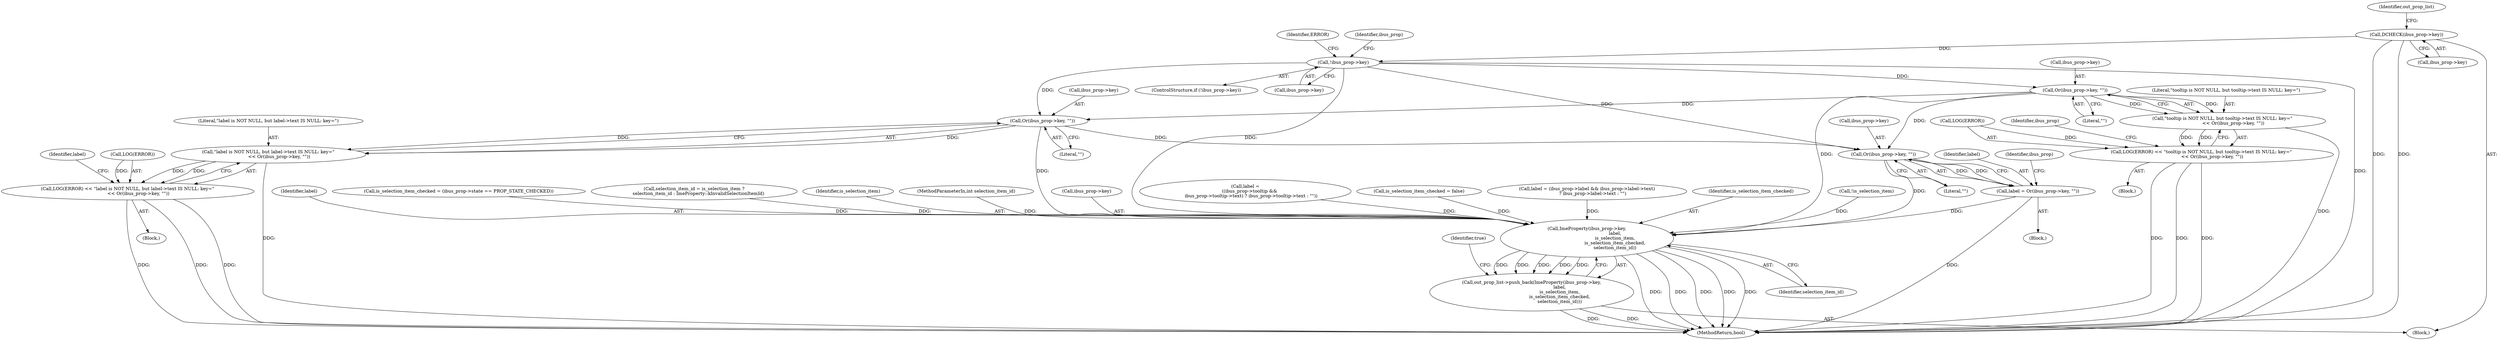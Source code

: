 digraph "0_Chrome_dc7b094a338c6c521f918f478e993f0f74bbea0d_55@pointer" {
"1000107" [label="(Call,DCHECK(ibus_prop->key))"];
"1000224" [label="(Call,!ibus_prop->key)"];
"1000250" [label="(Call,Or(ibus_prop->key, \"\"))"];
"1000248" [label="(Call,\"tooltip is NOT NULL, but tooltip->text IS NULL: key=\"\n               << Or(ibus_prop->key, \"\"))"];
"1000245" [label="(Call,LOG(ERROR) << \"tooltip is NOT NULL, but tooltip->text IS NULL: key=\"\n               << Or(ibus_prop->key, \"\"))"];
"1000272" [label="(Call,Or(ibus_prop->key, \"\"))"];
"1000270" [label="(Call,\"label is NOT NULL, but label->text IS NULL: key=\"\n               << Or(ibus_prop->key, \"\"))"];
"1000267" [label="(Call,LOG(ERROR) << \"label is NOT NULL, but label->text IS NULL: key=\"\n               << Or(ibus_prop->key, \"\"))"];
"1000322" [label="(Call,Or(ibus_prop->key, \"\"))"];
"1000320" [label="(Call,label = Or(ibus_prop->key, \"\"))"];
"1000328" [label="(Call,ImeProperty(ibus_prop->key,\n                                       label,\n                                       is_selection_item,\n                                       is_selection_item_checked,\n                                       selection_item_id))"];
"1000327" [label="(Call,out_prop_list->push_back(ImeProperty(ibus_prop->key,\n                                       label,\n                                       is_selection_item,\n                                       is_selection_item_checked,\n                                       selection_item_id)))"];
"1000327" [label="(Call,out_prop_list->push_back(ImeProperty(ibus_prop->key,\n                                       label,\n                                       is_selection_item,\n                                       is_selection_item_checked,\n                                       selection_item_id)))"];
"1000337" [label="(Identifier,true)"];
"1000246" [label="(Call,LOG(ERROR))"];
"1000244" [label="(Block,)"];
"1000334" [label="(Identifier,is_selection_item_checked)"];
"1000249" [label="(Literal,\"tooltip is NOT NULL, but tooltip->text IS NULL: key=\")"];
"1000320" [label="(Call,label = Or(ibus_prop->key, \"\"))"];
"1000321" [label="(Identifier,label)"];
"1000272" [label="(Call,Or(ibus_prop->key, \"\"))"];
"1000268" [label="(Call,LOG(ERROR))"];
"1000323" [label="(Call,ibus_prop->key)"];
"1000200" [label="(Call,!is_selection_item)"];
"1000330" [label="(Identifier,ibus_prop)"];
"1000108" [label="(Call,ibus_prop->key)"];
"1000273" [label="(Call,ibus_prop->key)"];
"1000251" [label="(Call,ibus_prop->key)"];
"1000319" [label="(Block,)"];
"1000267" [label="(Call,LOG(ERROR) << \"label is NOT NULL, but label->text IS NULL: key=\"\n               << Or(ibus_prop->key, \"\"))"];
"1000332" [label="(Identifier,label)"];
"1000266" [label="(Block,)"];
"1000270" [label="(Call,\"label is NOT NULL, but label->text IS NULL: key=\"\n               << Or(ibus_prop->key, \"\"))"];
"1000258" [label="(Identifier,ibus_prop)"];
"1000223" [label="(ControlStructure,if (!ibus_prop->key))"];
"1000216" [label="(Call,is_selection_item_checked = (ibus_prop->state == PROP_STATE_CHECKED))"];
"1000254" [label="(Literal,\"\")"];
"1000174" [label="(Call,selection_item_id = is_selection_item ?\n      selection_item_id : ImeProperty::kInvalidSelectionItemId)"];
"1000112" [label="(Identifier,out_prop_list)"];
"1000107" [label="(Call,DCHECK(ibus_prop->key))"];
"1000276" [label="(Literal,\"\")"];
"1000104" [label="(Block,)"];
"1000271" [label="(Literal,\"label is NOT NULL, but label->text IS NULL: key=\")"];
"1000326" [label="(Literal,\"\")"];
"1000225" [label="(Call,ibus_prop->key)"];
"1000333" [label="(Identifier,is_selection_item)"];
"1000102" [label="(MethodParameterIn,int selection_item_id)"];
"1000231" [label="(Identifier,ERROR)"];
"1000329" [label="(Call,ibus_prop->key)"];
"1000248" [label="(Call,\"tooltip is NOT NULL, but tooltip->text IS NULL: key=\"\n               << Or(ibus_prop->key, \"\"))"];
"1000236" [label="(Identifier,ibus_prop)"];
"1000328" [label="(Call,ImeProperty(ibus_prop->key,\n                                       label,\n                                       is_selection_item,\n                                       is_selection_item_checked,\n                                       selection_item_id))"];
"1000224" [label="(Call,!ibus_prop->key)"];
"1000322" [label="(Call,Or(ibus_prop->key, \"\"))"];
"1000278" [label="(Call,label =\n      ((ibus_prop->tooltip &&\n        ibus_prop->tooltip->text) ? ibus_prop->tooltip->text : \"\"))"];
"1000279" [label="(Identifier,label)"];
"1000250" [label="(Call,Or(ibus_prop->key, \"\"))"];
"1000245" [label="(Call,LOG(ERROR) << \"tooltip is NOT NULL, but tooltip->text IS NULL: key=\"\n               << Or(ibus_prop->key, \"\"))"];
"1000338" [label="(MethodReturn,bool)"];
"1000335" [label="(Identifier,selection_item_id)"];
"1000181" [label="(Call,is_selection_item_checked = false)"];
"1000299" [label="(Call,label = (ibus_prop->label && ibus_prop->label->text)\n        ? ibus_prop->label->text : \"\")"];
"1000107" -> "1000104"  [label="AST: "];
"1000107" -> "1000108"  [label="CFG: "];
"1000108" -> "1000107"  [label="AST: "];
"1000112" -> "1000107"  [label="CFG: "];
"1000107" -> "1000338"  [label="DDG: "];
"1000107" -> "1000338"  [label="DDG: "];
"1000107" -> "1000224"  [label="DDG: "];
"1000224" -> "1000223"  [label="AST: "];
"1000224" -> "1000225"  [label="CFG: "];
"1000225" -> "1000224"  [label="AST: "];
"1000231" -> "1000224"  [label="CFG: "];
"1000236" -> "1000224"  [label="CFG: "];
"1000224" -> "1000338"  [label="DDG: "];
"1000224" -> "1000250"  [label="DDG: "];
"1000224" -> "1000272"  [label="DDG: "];
"1000224" -> "1000322"  [label="DDG: "];
"1000224" -> "1000328"  [label="DDG: "];
"1000250" -> "1000248"  [label="AST: "];
"1000250" -> "1000254"  [label="CFG: "];
"1000251" -> "1000250"  [label="AST: "];
"1000254" -> "1000250"  [label="AST: "];
"1000248" -> "1000250"  [label="CFG: "];
"1000250" -> "1000248"  [label="DDG: "];
"1000250" -> "1000248"  [label="DDG: "];
"1000250" -> "1000272"  [label="DDG: "];
"1000250" -> "1000322"  [label="DDG: "];
"1000250" -> "1000328"  [label="DDG: "];
"1000248" -> "1000245"  [label="AST: "];
"1000249" -> "1000248"  [label="AST: "];
"1000245" -> "1000248"  [label="CFG: "];
"1000248" -> "1000338"  [label="DDG: "];
"1000248" -> "1000245"  [label="DDG: "];
"1000248" -> "1000245"  [label="DDG: "];
"1000245" -> "1000244"  [label="AST: "];
"1000246" -> "1000245"  [label="AST: "];
"1000258" -> "1000245"  [label="CFG: "];
"1000245" -> "1000338"  [label="DDG: "];
"1000245" -> "1000338"  [label="DDG: "];
"1000245" -> "1000338"  [label="DDG: "];
"1000246" -> "1000245"  [label="DDG: "];
"1000272" -> "1000270"  [label="AST: "];
"1000272" -> "1000276"  [label="CFG: "];
"1000273" -> "1000272"  [label="AST: "];
"1000276" -> "1000272"  [label="AST: "];
"1000270" -> "1000272"  [label="CFG: "];
"1000272" -> "1000270"  [label="DDG: "];
"1000272" -> "1000270"  [label="DDG: "];
"1000272" -> "1000322"  [label="DDG: "];
"1000272" -> "1000328"  [label="DDG: "];
"1000270" -> "1000267"  [label="AST: "];
"1000271" -> "1000270"  [label="AST: "];
"1000267" -> "1000270"  [label="CFG: "];
"1000270" -> "1000338"  [label="DDG: "];
"1000270" -> "1000267"  [label="DDG: "];
"1000270" -> "1000267"  [label="DDG: "];
"1000267" -> "1000266"  [label="AST: "];
"1000268" -> "1000267"  [label="AST: "];
"1000279" -> "1000267"  [label="CFG: "];
"1000267" -> "1000338"  [label="DDG: "];
"1000267" -> "1000338"  [label="DDG: "];
"1000267" -> "1000338"  [label="DDG: "];
"1000268" -> "1000267"  [label="DDG: "];
"1000322" -> "1000320"  [label="AST: "];
"1000322" -> "1000326"  [label="CFG: "];
"1000323" -> "1000322"  [label="AST: "];
"1000326" -> "1000322"  [label="AST: "];
"1000320" -> "1000322"  [label="CFG: "];
"1000322" -> "1000320"  [label="DDG: "];
"1000322" -> "1000320"  [label="DDG: "];
"1000322" -> "1000328"  [label="DDG: "];
"1000320" -> "1000319"  [label="AST: "];
"1000321" -> "1000320"  [label="AST: "];
"1000330" -> "1000320"  [label="CFG: "];
"1000320" -> "1000338"  [label="DDG: "];
"1000320" -> "1000328"  [label="DDG: "];
"1000328" -> "1000327"  [label="AST: "];
"1000328" -> "1000335"  [label="CFG: "];
"1000329" -> "1000328"  [label="AST: "];
"1000332" -> "1000328"  [label="AST: "];
"1000333" -> "1000328"  [label="AST: "];
"1000334" -> "1000328"  [label="AST: "];
"1000335" -> "1000328"  [label="AST: "];
"1000327" -> "1000328"  [label="CFG: "];
"1000328" -> "1000338"  [label="DDG: "];
"1000328" -> "1000338"  [label="DDG: "];
"1000328" -> "1000338"  [label="DDG: "];
"1000328" -> "1000338"  [label="DDG: "];
"1000328" -> "1000338"  [label="DDG: "];
"1000328" -> "1000327"  [label="DDG: "];
"1000328" -> "1000327"  [label="DDG: "];
"1000328" -> "1000327"  [label="DDG: "];
"1000328" -> "1000327"  [label="DDG: "];
"1000328" -> "1000327"  [label="DDG: "];
"1000299" -> "1000328"  [label="DDG: "];
"1000278" -> "1000328"  [label="DDG: "];
"1000200" -> "1000328"  [label="DDG: "];
"1000181" -> "1000328"  [label="DDG: "];
"1000216" -> "1000328"  [label="DDG: "];
"1000174" -> "1000328"  [label="DDG: "];
"1000102" -> "1000328"  [label="DDG: "];
"1000327" -> "1000104"  [label="AST: "];
"1000337" -> "1000327"  [label="CFG: "];
"1000327" -> "1000338"  [label="DDG: "];
"1000327" -> "1000338"  [label="DDG: "];
}

